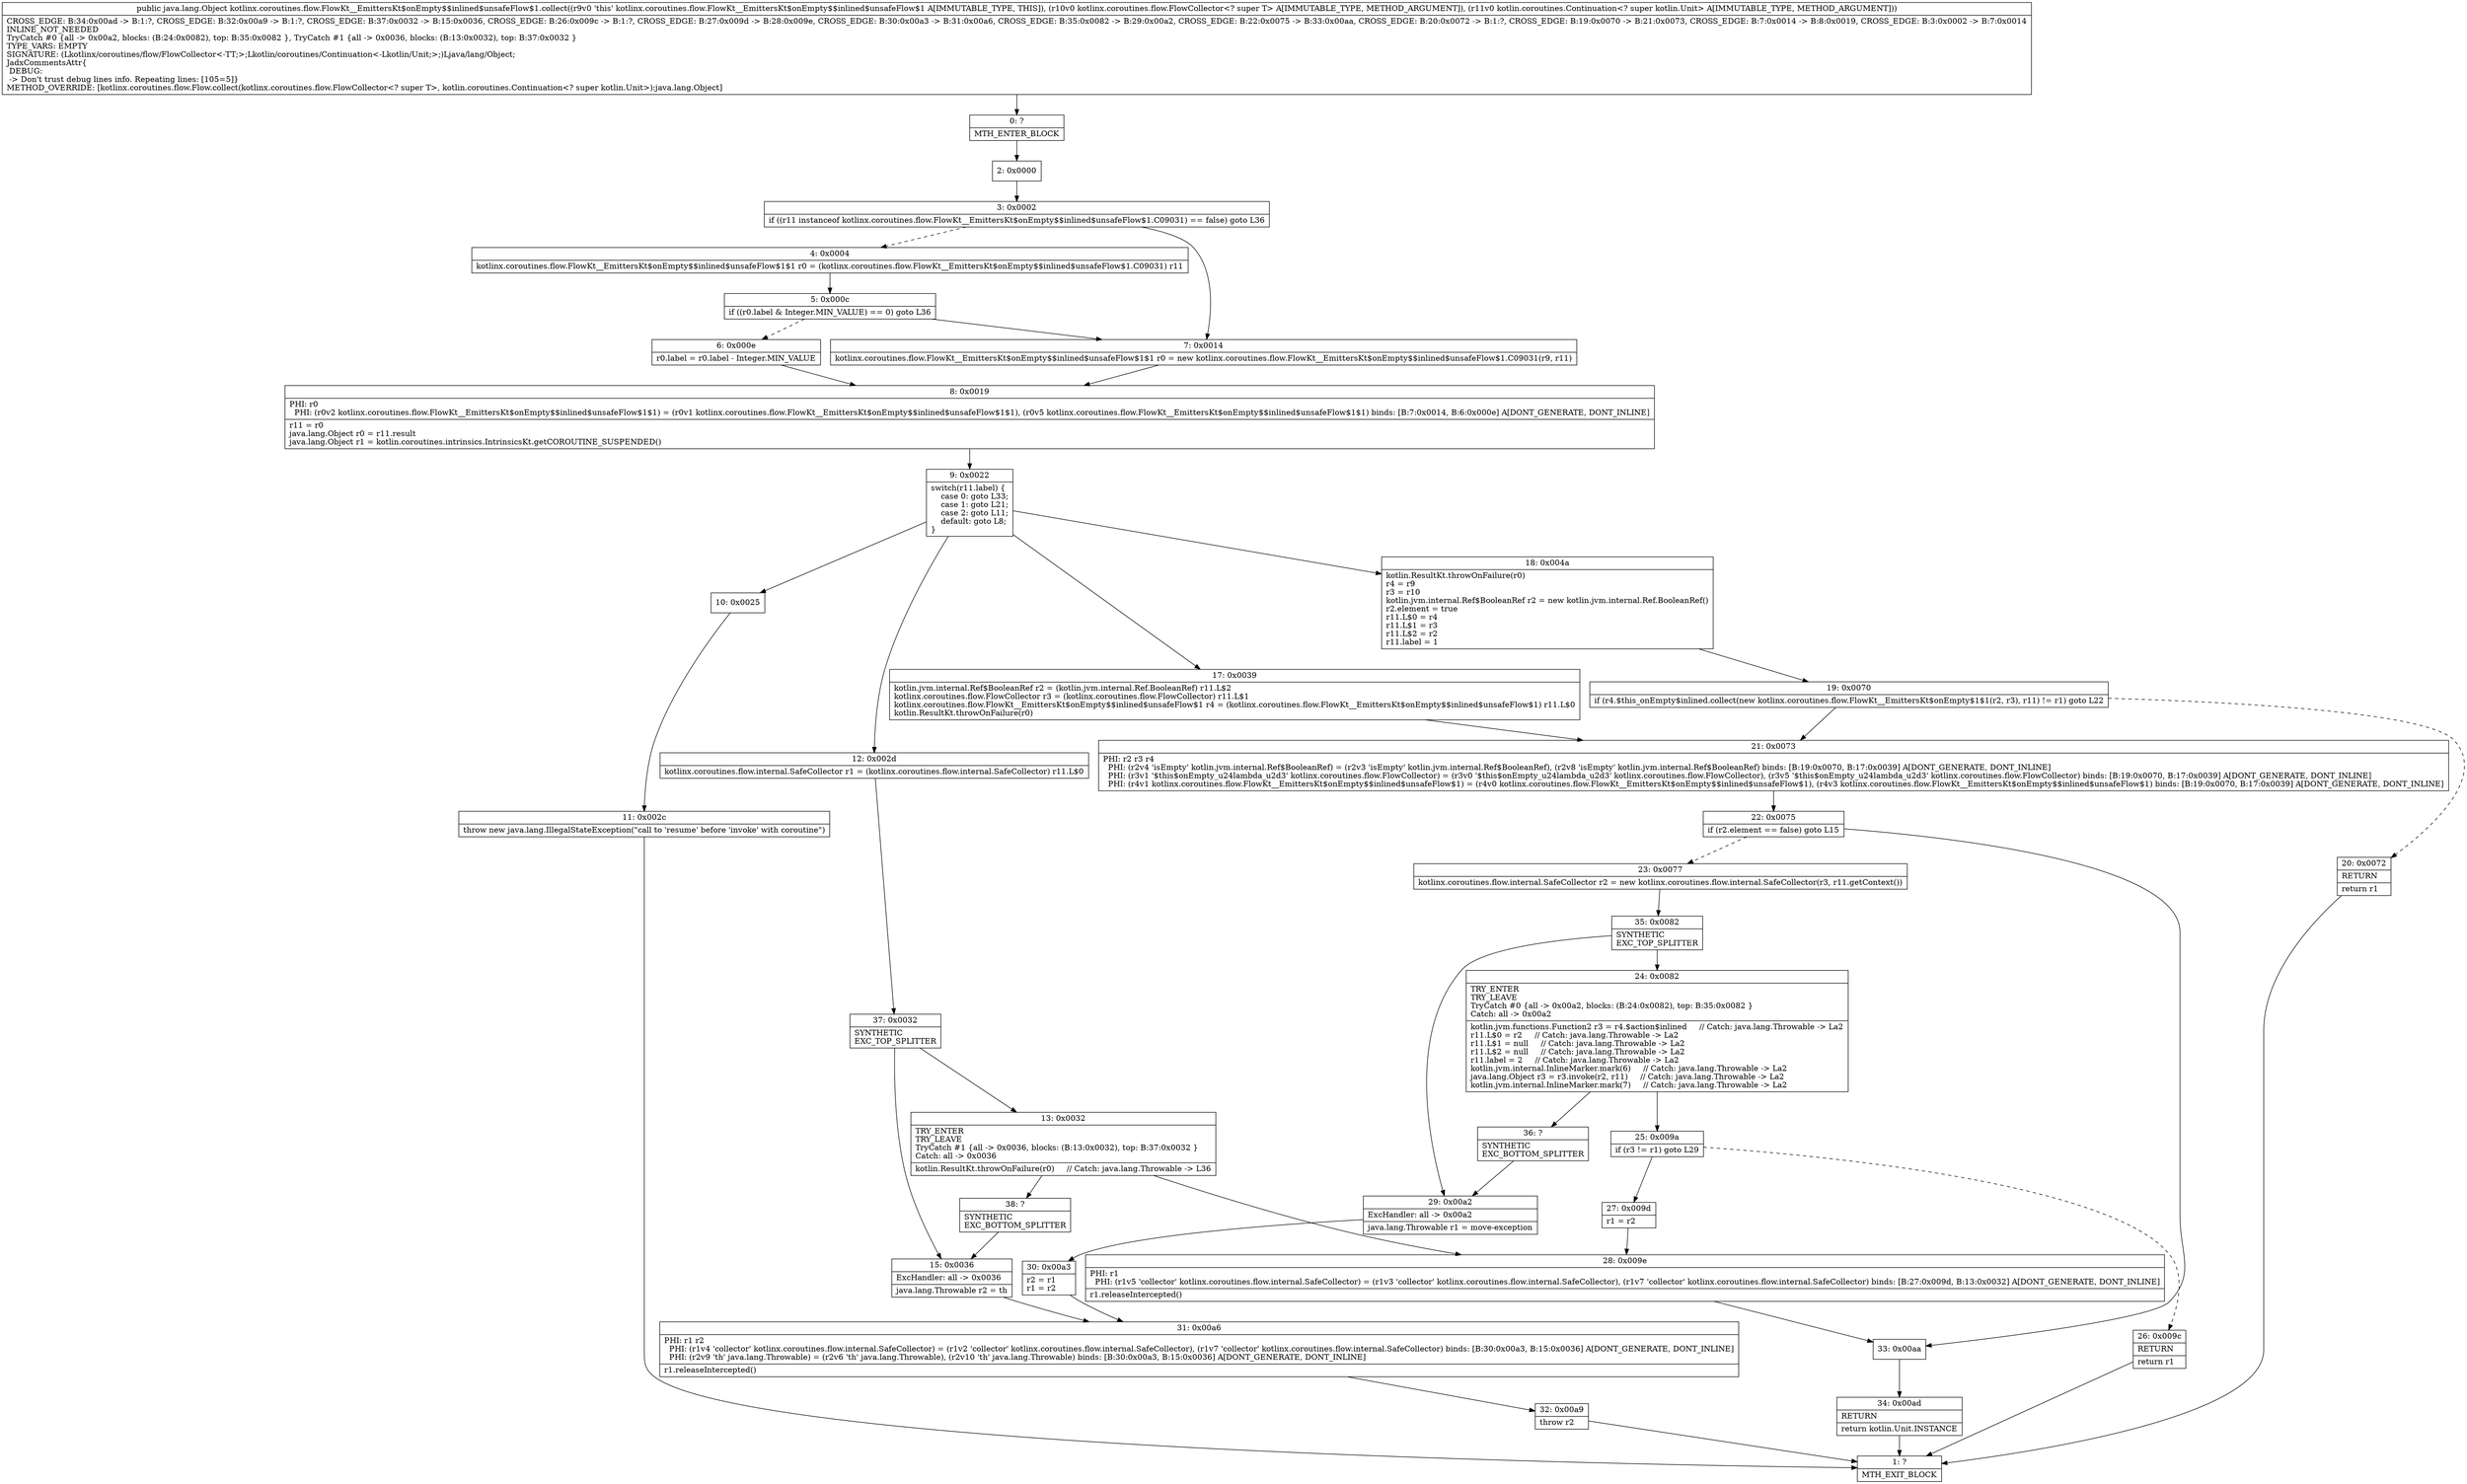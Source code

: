 digraph "CFG forkotlinx.coroutines.flow.FlowKt__EmittersKt$onEmpty$$inlined$unsafeFlow$1.collect(Lkotlinx\/coroutines\/flow\/FlowCollector;Lkotlin\/coroutines\/Continuation;)Ljava\/lang\/Object;" {
Node_0 [shape=record,label="{0\:\ ?|MTH_ENTER_BLOCK\l}"];
Node_2 [shape=record,label="{2\:\ 0x0000}"];
Node_3 [shape=record,label="{3\:\ 0x0002|if ((r11 instanceof kotlinx.coroutines.flow.FlowKt__EmittersKt$onEmpty$$inlined$unsafeFlow$1.C09031) == false) goto L36\l}"];
Node_4 [shape=record,label="{4\:\ 0x0004|kotlinx.coroutines.flow.FlowKt__EmittersKt$onEmpty$$inlined$unsafeFlow$1$1 r0 = (kotlinx.coroutines.flow.FlowKt__EmittersKt$onEmpty$$inlined$unsafeFlow$1.C09031) r11\l}"];
Node_5 [shape=record,label="{5\:\ 0x000c|if ((r0.label & Integer.MIN_VALUE) == 0) goto L36\l}"];
Node_6 [shape=record,label="{6\:\ 0x000e|r0.label = r0.label \- Integer.MIN_VALUE\l}"];
Node_8 [shape=record,label="{8\:\ 0x0019|PHI: r0 \l  PHI: (r0v2 kotlinx.coroutines.flow.FlowKt__EmittersKt$onEmpty$$inlined$unsafeFlow$1$1) = (r0v1 kotlinx.coroutines.flow.FlowKt__EmittersKt$onEmpty$$inlined$unsafeFlow$1$1), (r0v5 kotlinx.coroutines.flow.FlowKt__EmittersKt$onEmpty$$inlined$unsafeFlow$1$1) binds: [B:7:0x0014, B:6:0x000e] A[DONT_GENERATE, DONT_INLINE]\l|r11 = r0\ljava.lang.Object r0 = r11.result\ljava.lang.Object r1 = kotlin.coroutines.intrinsics.IntrinsicsKt.getCOROUTINE_SUSPENDED()\l}"];
Node_9 [shape=record,label="{9\:\ 0x0022|switch(r11.label) \{\l    case 0: goto L33;\l    case 1: goto L21;\l    case 2: goto L11;\l    default: goto L8;\l\}\l}"];
Node_10 [shape=record,label="{10\:\ 0x0025}"];
Node_11 [shape=record,label="{11\:\ 0x002c|throw new java.lang.IllegalStateException(\"call to 'resume' before 'invoke' with coroutine\")\l}"];
Node_1 [shape=record,label="{1\:\ ?|MTH_EXIT_BLOCK\l}"];
Node_12 [shape=record,label="{12\:\ 0x002d|kotlinx.coroutines.flow.internal.SafeCollector r1 = (kotlinx.coroutines.flow.internal.SafeCollector) r11.L$0\l}"];
Node_37 [shape=record,label="{37\:\ 0x0032|SYNTHETIC\lEXC_TOP_SPLITTER\l}"];
Node_13 [shape=record,label="{13\:\ 0x0032|TRY_ENTER\lTRY_LEAVE\lTryCatch #1 \{all \-\> 0x0036, blocks: (B:13:0x0032), top: B:37:0x0032 \}\lCatch: all \-\> 0x0036\l|kotlin.ResultKt.throwOnFailure(r0)     \/\/ Catch: java.lang.Throwable \-\> L36\l}"];
Node_28 [shape=record,label="{28\:\ 0x009e|PHI: r1 \l  PHI: (r1v5 'collector' kotlinx.coroutines.flow.internal.SafeCollector) = (r1v3 'collector' kotlinx.coroutines.flow.internal.SafeCollector), (r1v7 'collector' kotlinx.coroutines.flow.internal.SafeCollector) binds: [B:27:0x009d, B:13:0x0032] A[DONT_GENERATE, DONT_INLINE]\l|r1.releaseIntercepted()\l}"];
Node_33 [shape=record,label="{33\:\ 0x00aa}"];
Node_34 [shape=record,label="{34\:\ 0x00ad|RETURN\l|return kotlin.Unit.INSTANCE\l}"];
Node_38 [shape=record,label="{38\:\ ?|SYNTHETIC\lEXC_BOTTOM_SPLITTER\l}"];
Node_15 [shape=record,label="{15\:\ 0x0036|ExcHandler: all \-\> 0x0036\l|java.lang.Throwable r2 = th\l}"];
Node_31 [shape=record,label="{31\:\ 0x00a6|PHI: r1 r2 \l  PHI: (r1v4 'collector' kotlinx.coroutines.flow.internal.SafeCollector) = (r1v2 'collector' kotlinx.coroutines.flow.internal.SafeCollector), (r1v7 'collector' kotlinx.coroutines.flow.internal.SafeCollector) binds: [B:30:0x00a3, B:15:0x0036] A[DONT_GENERATE, DONT_INLINE]\l  PHI: (r2v9 'th' java.lang.Throwable) = (r2v6 'th' java.lang.Throwable), (r2v10 'th' java.lang.Throwable) binds: [B:30:0x00a3, B:15:0x0036] A[DONT_GENERATE, DONT_INLINE]\l|r1.releaseIntercepted()\l}"];
Node_32 [shape=record,label="{32\:\ 0x00a9|throw r2\l}"];
Node_17 [shape=record,label="{17\:\ 0x0039|kotlin.jvm.internal.Ref$BooleanRef r2 = (kotlin.jvm.internal.Ref.BooleanRef) r11.L$2\lkotlinx.coroutines.flow.FlowCollector r3 = (kotlinx.coroutines.flow.FlowCollector) r11.L$1\lkotlinx.coroutines.flow.FlowKt__EmittersKt$onEmpty$$inlined$unsafeFlow$1 r4 = (kotlinx.coroutines.flow.FlowKt__EmittersKt$onEmpty$$inlined$unsafeFlow$1) r11.L$0\lkotlin.ResultKt.throwOnFailure(r0)\l}"];
Node_21 [shape=record,label="{21\:\ 0x0073|PHI: r2 r3 r4 \l  PHI: (r2v4 'isEmpty' kotlin.jvm.internal.Ref$BooleanRef) = (r2v3 'isEmpty' kotlin.jvm.internal.Ref$BooleanRef), (r2v8 'isEmpty' kotlin.jvm.internal.Ref$BooleanRef) binds: [B:19:0x0070, B:17:0x0039] A[DONT_GENERATE, DONT_INLINE]\l  PHI: (r3v1 '$this$onEmpty_u24lambda_u2d3' kotlinx.coroutines.flow.FlowCollector) = (r3v0 '$this$onEmpty_u24lambda_u2d3' kotlinx.coroutines.flow.FlowCollector), (r3v5 '$this$onEmpty_u24lambda_u2d3' kotlinx.coroutines.flow.FlowCollector) binds: [B:19:0x0070, B:17:0x0039] A[DONT_GENERATE, DONT_INLINE]\l  PHI: (r4v1 kotlinx.coroutines.flow.FlowKt__EmittersKt$onEmpty$$inlined$unsafeFlow$1) = (r4v0 kotlinx.coroutines.flow.FlowKt__EmittersKt$onEmpty$$inlined$unsafeFlow$1), (r4v3 kotlinx.coroutines.flow.FlowKt__EmittersKt$onEmpty$$inlined$unsafeFlow$1) binds: [B:19:0x0070, B:17:0x0039] A[DONT_GENERATE, DONT_INLINE]\l}"];
Node_22 [shape=record,label="{22\:\ 0x0075|if (r2.element == false) goto L15\l}"];
Node_23 [shape=record,label="{23\:\ 0x0077|kotlinx.coroutines.flow.internal.SafeCollector r2 = new kotlinx.coroutines.flow.internal.SafeCollector(r3, r11.getContext())\l}"];
Node_35 [shape=record,label="{35\:\ 0x0082|SYNTHETIC\lEXC_TOP_SPLITTER\l}"];
Node_24 [shape=record,label="{24\:\ 0x0082|TRY_ENTER\lTRY_LEAVE\lTryCatch #0 \{all \-\> 0x00a2, blocks: (B:24:0x0082), top: B:35:0x0082 \}\lCatch: all \-\> 0x00a2\l|kotlin.jvm.functions.Function2 r3 = r4.$action$inlined     \/\/ Catch: java.lang.Throwable \-\> La2\lr11.L$0 = r2     \/\/ Catch: java.lang.Throwable \-\> La2\lr11.L$1 = null     \/\/ Catch: java.lang.Throwable \-\> La2\lr11.L$2 = null     \/\/ Catch: java.lang.Throwable \-\> La2\lr11.label = 2     \/\/ Catch: java.lang.Throwable \-\> La2\lkotlin.jvm.internal.InlineMarker.mark(6)     \/\/ Catch: java.lang.Throwable \-\> La2\ljava.lang.Object r3 = r3.invoke(r2, r11)     \/\/ Catch: java.lang.Throwable \-\> La2\lkotlin.jvm.internal.InlineMarker.mark(7)     \/\/ Catch: java.lang.Throwable \-\> La2\l}"];
Node_25 [shape=record,label="{25\:\ 0x009a|if (r3 != r1) goto L29\l}"];
Node_26 [shape=record,label="{26\:\ 0x009c|RETURN\l|return r1\l}"];
Node_27 [shape=record,label="{27\:\ 0x009d|r1 = r2\l}"];
Node_36 [shape=record,label="{36\:\ ?|SYNTHETIC\lEXC_BOTTOM_SPLITTER\l}"];
Node_29 [shape=record,label="{29\:\ 0x00a2|ExcHandler: all \-\> 0x00a2\l|java.lang.Throwable r1 = move\-exception\l}"];
Node_30 [shape=record,label="{30\:\ 0x00a3|r2 = r1\lr1 = r2\l}"];
Node_18 [shape=record,label="{18\:\ 0x004a|kotlin.ResultKt.throwOnFailure(r0)\lr4 = r9\lr3 = r10\lkotlin.jvm.internal.Ref$BooleanRef r2 = new kotlin.jvm.internal.Ref.BooleanRef()\lr2.element = true\lr11.L$0 = r4\lr11.L$1 = r3\lr11.L$2 = r2\lr11.label = 1\l}"];
Node_19 [shape=record,label="{19\:\ 0x0070|if (r4.$this_onEmpty$inlined.collect(new kotlinx.coroutines.flow.FlowKt__EmittersKt$onEmpty$1$1(r2, r3), r11) != r1) goto L22\l}"];
Node_20 [shape=record,label="{20\:\ 0x0072|RETURN\l|return r1\l}"];
Node_7 [shape=record,label="{7\:\ 0x0014|kotlinx.coroutines.flow.FlowKt__EmittersKt$onEmpty$$inlined$unsafeFlow$1$1 r0 = new kotlinx.coroutines.flow.FlowKt__EmittersKt$onEmpty$$inlined$unsafeFlow$1.C09031(r9, r11)\l}"];
MethodNode[shape=record,label="{public java.lang.Object kotlinx.coroutines.flow.FlowKt__EmittersKt$onEmpty$$inlined$unsafeFlow$1.collect((r9v0 'this' kotlinx.coroutines.flow.FlowKt__EmittersKt$onEmpty$$inlined$unsafeFlow$1 A[IMMUTABLE_TYPE, THIS]), (r10v0 kotlinx.coroutines.flow.FlowCollector\<? super T\> A[IMMUTABLE_TYPE, METHOD_ARGUMENT]), (r11v0 kotlin.coroutines.Continuation\<? super kotlin.Unit\> A[IMMUTABLE_TYPE, METHOD_ARGUMENT]))  | CROSS_EDGE: B:34:0x00ad \-\> B:1:?, CROSS_EDGE: B:32:0x00a9 \-\> B:1:?, CROSS_EDGE: B:37:0x0032 \-\> B:15:0x0036, CROSS_EDGE: B:26:0x009c \-\> B:1:?, CROSS_EDGE: B:27:0x009d \-\> B:28:0x009e, CROSS_EDGE: B:30:0x00a3 \-\> B:31:0x00a6, CROSS_EDGE: B:35:0x0082 \-\> B:29:0x00a2, CROSS_EDGE: B:22:0x0075 \-\> B:33:0x00aa, CROSS_EDGE: B:20:0x0072 \-\> B:1:?, CROSS_EDGE: B:19:0x0070 \-\> B:21:0x0073, CROSS_EDGE: B:7:0x0014 \-\> B:8:0x0019, CROSS_EDGE: B:3:0x0002 \-\> B:7:0x0014\lINLINE_NOT_NEEDED\lTryCatch #0 \{all \-\> 0x00a2, blocks: (B:24:0x0082), top: B:35:0x0082 \}, TryCatch #1 \{all \-\> 0x0036, blocks: (B:13:0x0032), top: B:37:0x0032 \}\lTYPE_VARS: EMPTY\lSIGNATURE: (Lkotlinx\/coroutines\/flow\/FlowCollector\<\-TT;\>;Lkotlin\/coroutines\/Continuation\<\-Lkotlin\/Unit;\>;)Ljava\/lang\/Object;\lJadxCommentsAttr\{\l DEBUG: \l \-\> Don't trust debug lines info. Repeating lines: [105=5]\}\lMETHOD_OVERRIDE: [kotlinx.coroutines.flow.Flow.collect(kotlinx.coroutines.flow.FlowCollector\<? super T\>, kotlin.coroutines.Continuation\<? super kotlin.Unit\>):java.lang.Object]\l}"];
MethodNode -> Node_0;Node_0 -> Node_2;
Node_2 -> Node_3;
Node_3 -> Node_4[style=dashed];
Node_3 -> Node_7;
Node_4 -> Node_5;
Node_5 -> Node_6[style=dashed];
Node_5 -> Node_7;
Node_6 -> Node_8;
Node_8 -> Node_9;
Node_9 -> Node_10;
Node_9 -> Node_12;
Node_9 -> Node_17;
Node_9 -> Node_18;
Node_10 -> Node_11;
Node_11 -> Node_1;
Node_12 -> Node_37;
Node_37 -> Node_13;
Node_37 -> Node_15;
Node_13 -> Node_28;
Node_13 -> Node_38;
Node_28 -> Node_33;
Node_33 -> Node_34;
Node_34 -> Node_1;
Node_38 -> Node_15;
Node_15 -> Node_31;
Node_31 -> Node_32;
Node_32 -> Node_1;
Node_17 -> Node_21;
Node_21 -> Node_22;
Node_22 -> Node_23[style=dashed];
Node_22 -> Node_33;
Node_23 -> Node_35;
Node_35 -> Node_24;
Node_35 -> Node_29;
Node_24 -> Node_25;
Node_24 -> Node_36;
Node_25 -> Node_26[style=dashed];
Node_25 -> Node_27;
Node_26 -> Node_1;
Node_27 -> Node_28;
Node_36 -> Node_29;
Node_29 -> Node_30;
Node_30 -> Node_31;
Node_18 -> Node_19;
Node_19 -> Node_20[style=dashed];
Node_19 -> Node_21;
Node_20 -> Node_1;
Node_7 -> Node_8;
}


